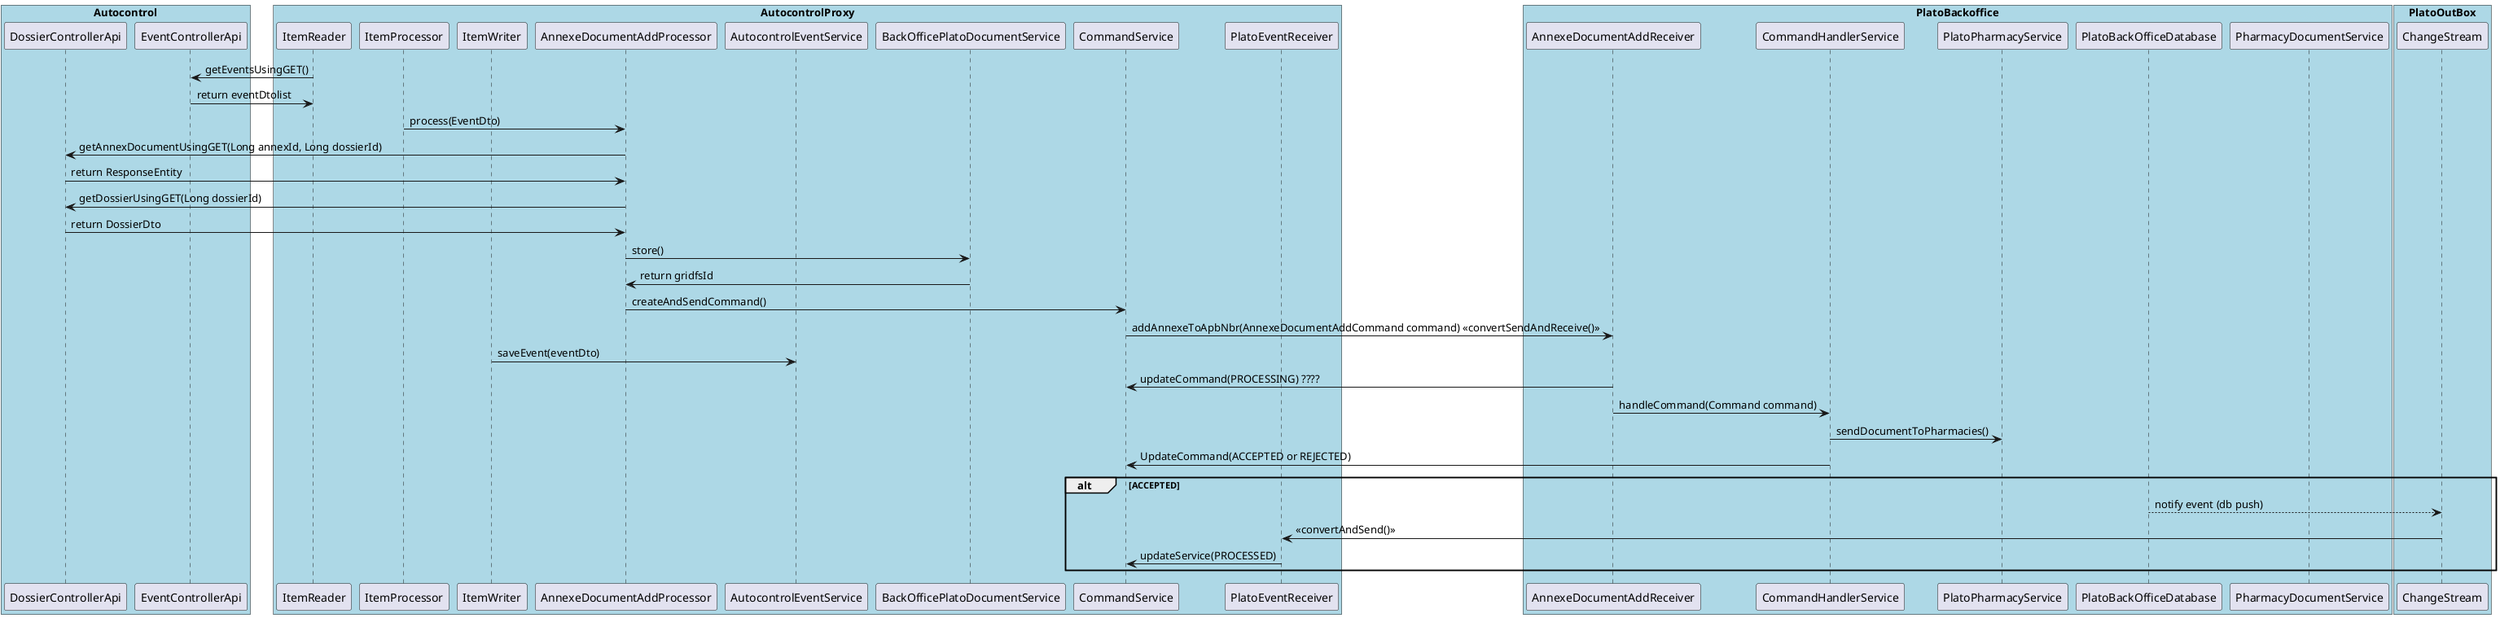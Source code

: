 @startuml
box "Autocontrol" #LightBlue
participant DossierControllerApi
participant EventControllerApi
end box

box "AutocontrolProxy" #LightBlue
participant ItemReader
participant ItemProcessor
participant ItemWriter
participant AnnexeDocumentAddProcessor
participant AutocontrolEventService
participant BackOfficePlatoDocumentService
participant CommandService
participant PlatoEventReceiver
participant CommandHandlerService
end box

box "PlatoBackoffice" #LightBlue
participant AnnexeDocumentAddReceiver
participant CommandHandlerService
participant PlatoPharmacyService
participant PlatoBackOfficeDatabase
participant PharmacyDocumentService
end box

box "PlatoOutBox" #LightBlue
participant ChangeStream

end box

EventControllerApi <-  ItemReader: getEventsUsingGET()
EventControllerApi ->  ItemReader: return eventDtolist
'loop eventListDto.items.size
            ItemProcessor -> AnnexeDocumentAddProcessor: process(EventDto)
            AnnexeDocumentAddProcessor -> DossierControllerApi: getAnnexDocumentUsingGET(Long annexId, Long dossierId)
            AnnexeDocumentAddProcessor <- DossierControllerApi: return ResponseEntity
            AnnexeDocumentAddProcessor -> DossierControllerApi: getDossierUsingGET(Long dossierId)
            AnnexeDocumentAddProcessor <- DossierControllerApi: return DossierDto
            AnnexeDocumentAddProcessor -> BackOfficePlatoDocumentService: store()
            AnnexeDocumentAddProcessor <- BackOfficePlatoDocumentService: return gridfsId
            AnnexeDocumentAddProcessor -> CommandService: createAndSendCommand()
            CommandService -> AnnexeDocumentAddReceiver: addAnnexeToApbNbr(AnnexeDocumentAddCommand command) <<convertSendAndReceive()>>
'end
ItemWriter -> AutocontrolEventService: saveEvent(eventDto)

AnnexeDocumentAddReceiver -> CommandService: updateCommand(PROCESSING) ????
AnnexeDocumentAddReceiver -> CommandHandlerService: handleCommand(Command command)
CommandHandlerService -> PlatoPharmacyService: sendDocumentToPharmacies()

CommandHandlerService -> CommandService: UpdateCommand(ACCEPTED or REJECTED)

alt ACCEPTED
PlatoBackOfficeDatabase --> ChangeStream: notify event (db push)
ChangeStream -> PlatoEventReceiver: <<convertAndSend()>>
PlatoEventReceiver -> CommandService: updateService(PROCESSED)
end




@enduml